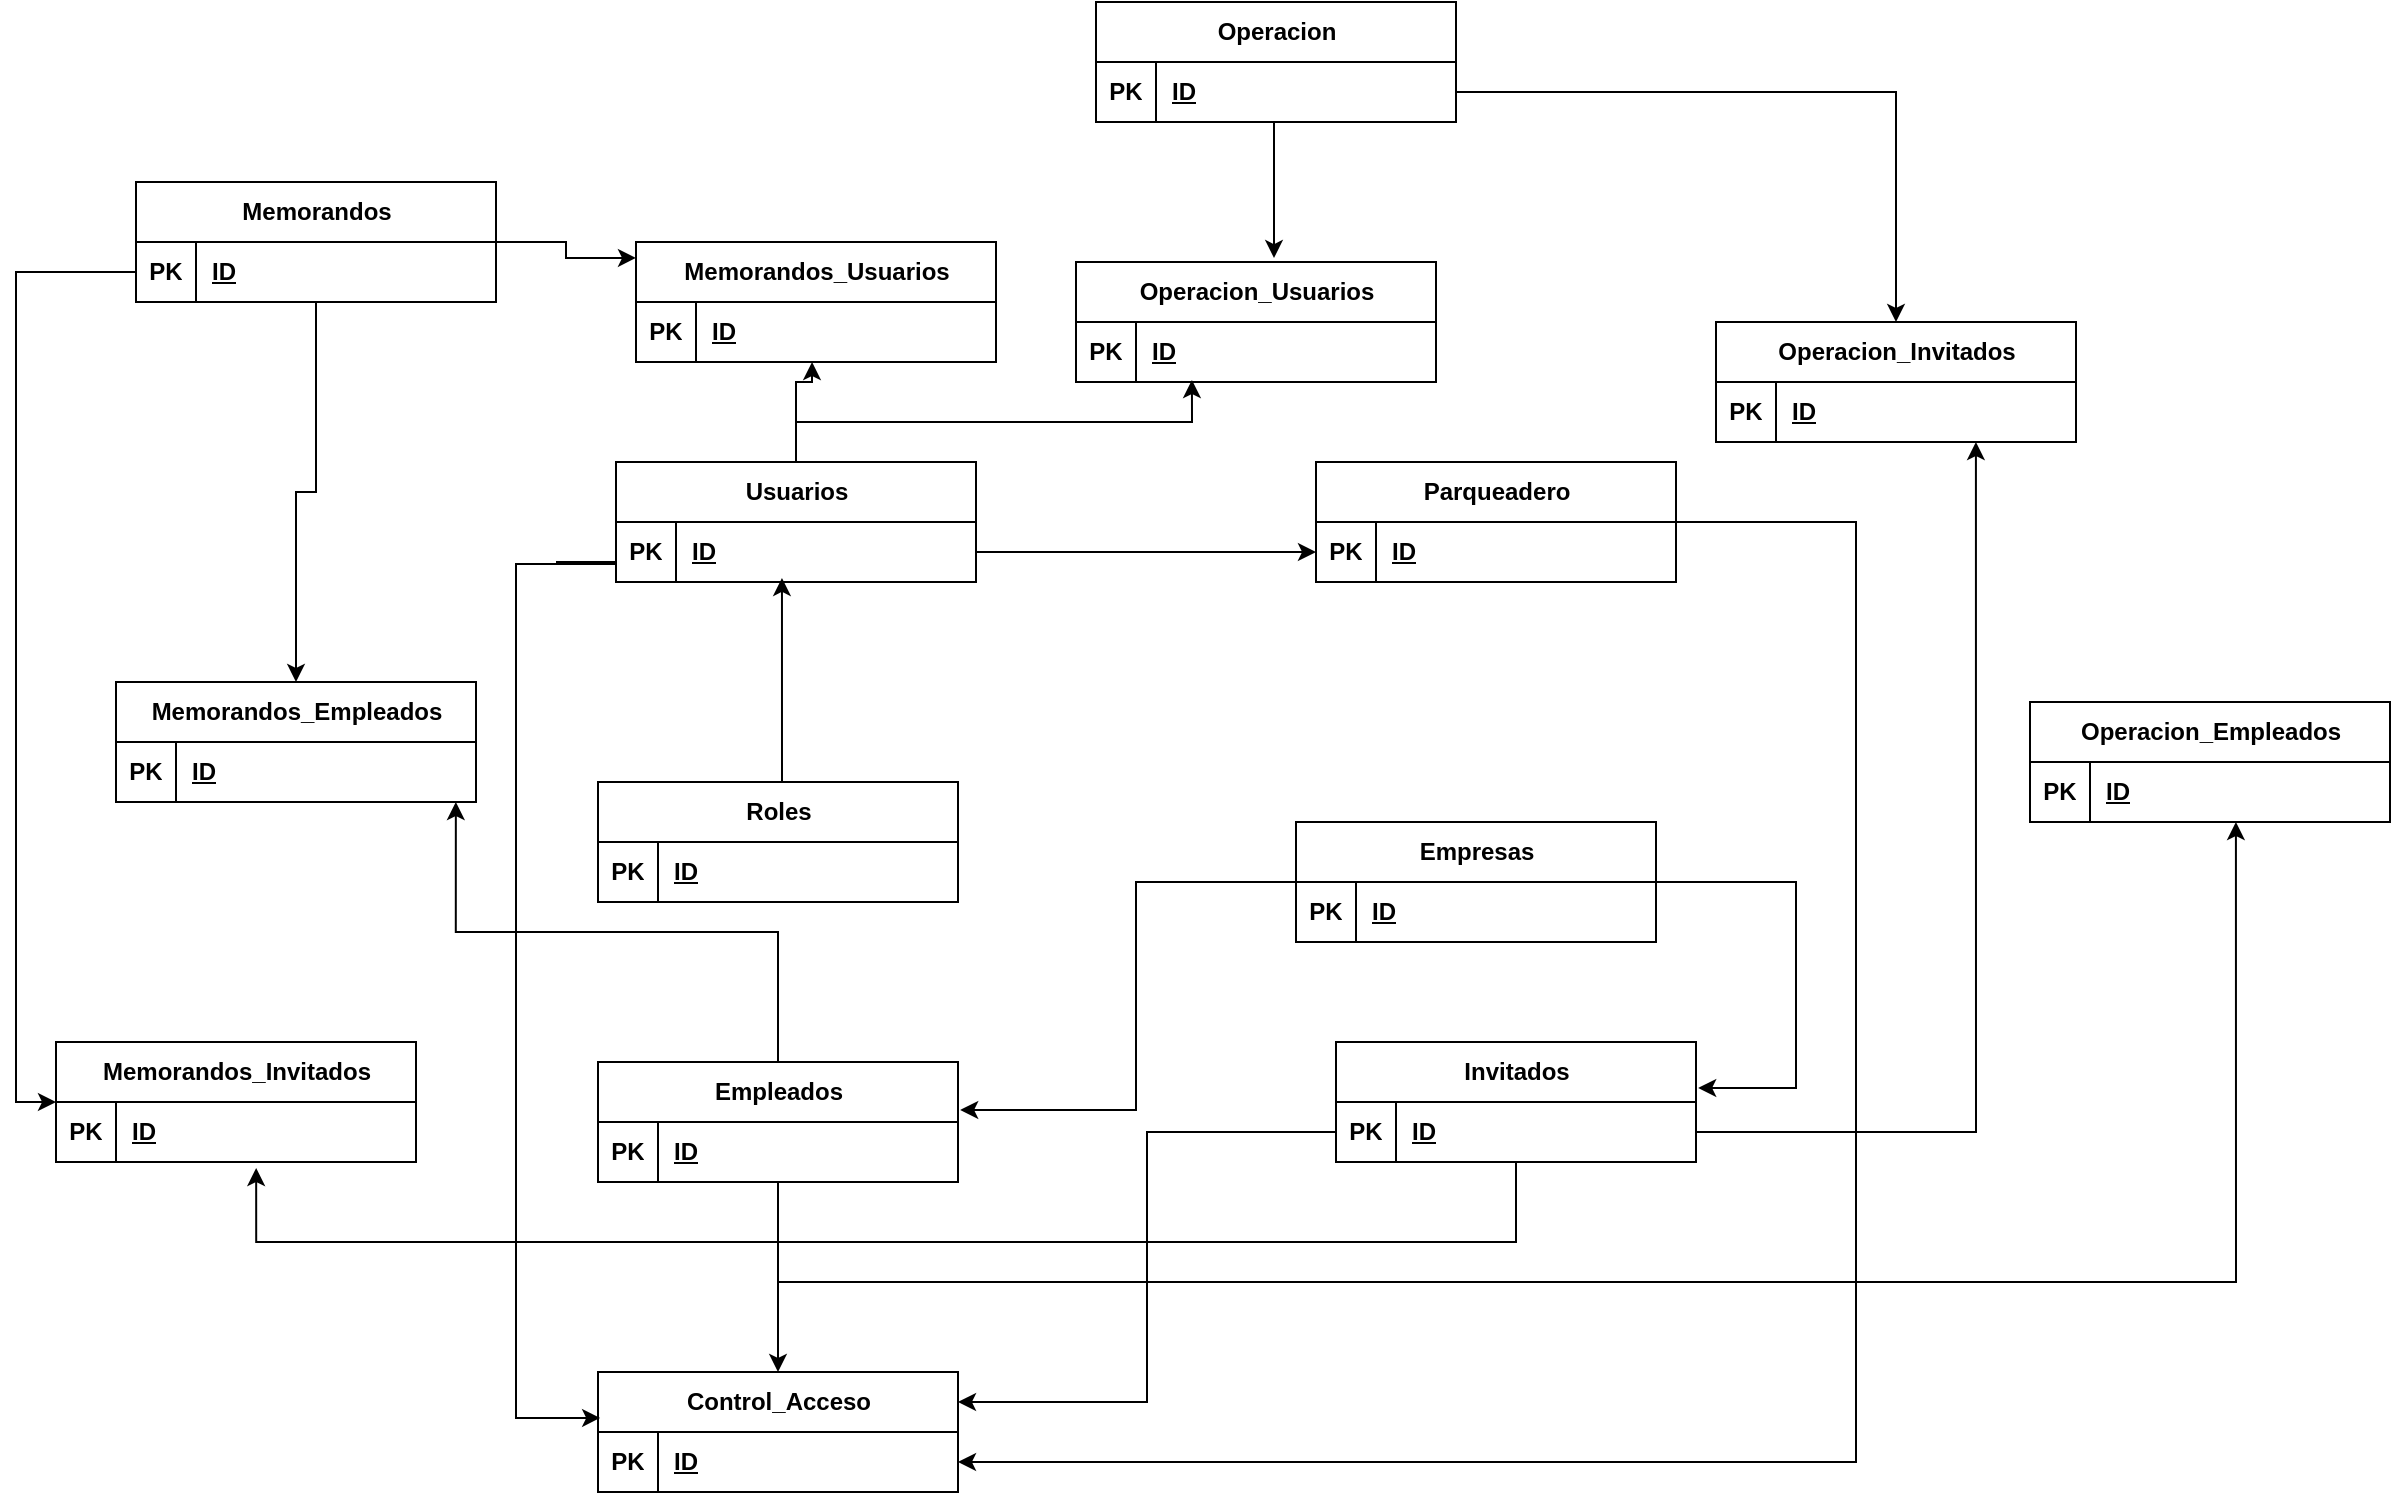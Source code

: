 <mxfile version="25.0.3">
  <diagram id="C5RBs43oDa-KdzZeNtuy" name="Page-1">
    <mxGraphModel dx="2263" dy="2004" grid="1" gridSize="10" guides="1" tooltips="1" connect="1" arrows="1" fold="1" page="1" pageScale="1" pageWidth="827" pageHeight="1169" math="0" shadow="0">
      <root>
        <mxCell id="WIyWlLk6GJQsqaUBKTNV-0" />
        <mxCell id="WIyWlLk6GJQsqaUBKTNV-1" parent="WIyWlLk6GJQsqaUBKTNV-0" />
        <mxCell id="WMuLZBYAfNM65Y4hDu_x-218" style="edgeStyle=orthogonalEdgeStyle;rounded=0;orthogonalLoop=1;jettySize=auto;html=1;entryX=0;entryY=0.5;entryDx=0;entryDy=0;" parent="WIyWlLk6GJQsqaUBKTNV-1" source="WMuLZBYAfNM65Y4hDu_x-0" target="WMuLZBYAfNM65Y4hDu_x-152" edge="1">
          <mxGeometry relative="1" as="geometry">
            <Array as="points">
              <mxPoint x="400" y="145" />
              <mxPoint x="400" y="145" />
            </Array>
          </mxGeometry>
        </mxCell>
        <mxCell id="WMuLZBYAfNM65Y4hDu_x-0" value="Usuarios" style="shape=table;startSize=30;container=1;collapsible=1;childLayout=tableLayout;fixedRows=1;rowLines=0;fontStyle=1;align=center;resizeLast=1;html=1;" parent="WIyWlLk6GJQsqaUBKTNV-1" vertex="1">
          <mxGeometry x="120" y="100" width="180" height="60" as="geometry">
            <mxRectangle x="110" y="100" width="90" height="30" as="alternateBounds" />
          </mxGeometry>
        </mxCell>
        <mxCell id="WMuLZBYAfNM65Y4hDu_x-1" value="" style="shape=tableRow;horizontal=0;startSize=0;swimlaneHead=0;swimlaneBody=0;fillColor=none;collapsible=0;dropTarget=0;points=[[0,0.5],[1,0.5]];portConstraint=eastwest;top=0;left=0;right=0;bottom=1;" parent="WMuLZBYAfNM65Y4hDu_x-0" vertex="1">
          <mxGeometry y="30" width="180" height="30" as="geometry" />
        </mxCell>
        <mxCell id="WMuLZBYAfNM65Y4hDu_x-2" value="PK" style="shape=partialRectangle;connectable=0;fillColor=none;top=0;left=0;bottom=0;right=0;fontStyle=1;overflow=hidden;whiteSpace=wrap;html=1;" parent="WMuLZBYAfNM65Y4hDu_x-1" vertex="1">
          <mxGeometry width="30" height="30" as="geometry">
            <mxRectangle width="30" height="30" as="alternateBounds" />
          </mxGeometry>
        </mxCell>
        <mxCell id="WMuLZBYAfNM65Y4hDu_x-3" value="ID" style="shape=partialRectangle;connectable=0;fillColor=none;top=0;left=0;bottom=0;right=0;align=left;spacingLeft=6;fontStyle=5;overflow=hidden;whiteSpace=wrap;html=1;" parent="WMuLZBYAfNM65Y4hDu_x-1" vertex="1">
          <mxGeometry x="30" width="150" height="30" as="geometry">
            <mxRectangle width="150" height="30" as="alternateBounds" />
          </mxGeometry>
        </mxCell>
        <mxCell id="WMuLZBYAfNM65Y4hDu_x-19" value="Empresas" style="shape=table;startSize=30;container=1;collapsible=1;childLayout=tableLayout;fixedRows=1;rowLines=0;fontStyle=1;align=center;resizeLast=1;html=1;" parent="WIyWlLk6GJQsqaUBKTNV-1" vertex="1">
          <mxGeometry x="460" y="280" width="180" height="60" as="geometry" />
        </mxCell>
        <mxCell id="WMuLZBYAfNM65Y4hDu_x-20" value="" style="shape=tableRow;horizontal=0;startSize=0;swimlaneHead=0;swimlaneBody=0;fillColor=none;collapsible=0;dropTarget=0;points=[[0,0.5],[1,0.5]];portConstraint=eastwest;top=0;left=0;right=0;bottom=1;" parent="WMuLZBYAfNM65Y4hDu_x-19" vertex="1">
          <mxGeometry y="30" width="180" height="30" as="geometry" />
        </mxCell>
        <mxCell id="WMuLZBYAfNM65Y4hDu_x-21" value="PK" style="shape=partialRectangle;connectable=0;fillColor=none;top=0;left=0;bottom=0;right=0;fontStyle=1;overflow=hidden;whiteSpace=wrap;html=1;" parent="WMuLZBYAfNM65Y4hDu_x-20" vertex="1">
          <mxGeometry width="30" height="30" as="geometry">
            <mxRectangle width="30" height="30" as="alternateBounds" />
          </mxGeometry>
        </mxCell>
        <mxCell id="WMuLZBYAfNM65Y4hDu_x-22" value="ID" style="shape=partialRectangle;connectable=0;fillColor=none;top=0;left=0;bottom=0;right=0;align=left;spacingLeft=6;fontStyle=5;overflow=hidden;whiteSpace=wrap;html=1;" parent="WMuLZBYAfNM65Y4hDu_x-20" vertex="1">
          <mxGeometry x="30" width="150" height="30" as="geometry">
            <mxRectangle width="150" height="30" as="alternateBounds" />
          </mxGeometry>
        </mxCell>
        <mxCell id="WMuLZBYAfNM65Y4hDu_x-44" value="Roles" style="shape=table;startSize=30;container=1;collapsible=1;childLayout=tableLayout;fixedRows=1;rowLines=0;fontStyle=1;align=center;resizeLast=1;html=1;" parent="WIyWlLk6GJQsqaUBKTNV-1" vertex="1">
          <mxGeometry x="111" y="260" width="180" height="60" as="geometry">
            <mxRectangle x="110" y="100" width="90" height="30" as="alternateBounds" />
          </mxGeometry>
        </mxCell>
        <mxCell id="WMuLZBYAfNM65Y4hDu_x-45" value="" style="shape=tableRow;horizontal=0;startSize=0;swimlaneHead=0;swimlaneBody=0;fillColor=none;collapsible=0;dropTarget=0;points=[[0,0.5],[1,0.5]];portConstraint=eastwest;top=0;left=0;right=0;bottom=1;" parent="WMuLZBYAfNM65Y4hDu_x-44" vertex="1">
          <mxGeometry y="30" width="180" height="30" as="geometry" />
        </mxCell>
        <mxCell id="WMuLZBYAfNM65Y4hDu_x-46" value="PK" style="shape=partialRectangle;connectable=0;fillColor=none;top=0;left=0;bottom=0;right=0;fontStyle=1;overflow=hidden;whiteSpace=wrap;html=1;" parent="WMuLZBYAfNM65Y4hDu_x-45" vertex="1">
          <mxGeometry width="30" height="30" as="geometry">
            <mxRectangle width="30" height="30" as="alternateBounds" />
          </mxGeometry>
        </mxCell>
        <mxCell id="WMuLZBYAfNM65Y4hDu_x-47" value="ID" style="shape=partialRectangle;connectable=0;fillColor=none;top=0;left=0;bottom=0;right=0;align=left;spacingLeft=6;fontStyle=5;overflow=hidden;whiteSpace=wrap;html=1;" parent="WMuLZBYAfNM65Y4hDu_x-45" vertex="1">
          <mxGeometry x="30" width="150" height="30" as="geometry">
            <mxRectangle width="150" height="30" as="alternateBounds" />
          </mxGeometry>
        </mxCell>
        <mxCell id="WMuLZBYAfNM65Y4hDu_x-216" style="edgeStyle=orthogonalEdgeStyle;rounded=0;orthogonalLoop=1;jettySize=auto;html=1;entryX=0.5;entryY=0;entryDx=0;entryDy=0;" parent="WIyWlLk6GJQsqaUBKTNV-1" source="WMuLZBYAfNM65Y4hDu_x-57" target="WMuLZBYAfNM65Y4hDu_x-76" edge="1">
          <mxGeometry relative="1" as="geometry" />
        </mxCell>
        <mxCell id="WMuLZBYAfNM65Y4hDu_x-57" value="Empleados" style="shape=table;startSize=30;container=1;collapsible=1;childLayout=tableLayout;fixedRows=1;rowLines=0;fontStyle=1;align=center;resizeLast=1;html=1;" parent="WIyWlLk6GJQsqaUBKTNV-1" vertex="1">
          <mxGeometry x="111" y="400" width="180" height="60" as="geometry">
            <mxRectangle x="110" y="100" width="90" height="30" as="alternateBounds" />
          </mxGeometry>
        </mxCell>
        <mxCell id="WMuLZBYAfNM65Y4hDu_x-58" value="" style="shape=tableRow;horizontal=0;startSize=0;swimlaneHead=0;swimlaneBody=0;fillColor=none;collapsible=0;dropTarget=0;points=[[0,0.5],[1,0.5]];portConstraint=eastwest;top=0;left=0;right=0;bottom=1;" parent="WMuLZBYAfNM65Y4hDu_x-57" vertex="1">
          <mxGeometry y="30" width="180" height="30" as="geometry" />
        </mxCell>
        <mxCell id="WMuLZBYAfNM65Y4hDu_x-59" value="PK" style="shape=partialRectangle;connectable=0;fillColor=none;top=0;left=0;bottom=0;right=0;fontStyle=1;overflow=hidden;whiteSpace=wrap;html=1;" parent="WMuLZBYAfNM65Y4hDu_x-58" vertex="1">
          <mxGeometry width="30" height="30" as="geometry">
            <mxRectangle width="30" height="30" as="alternateBounds" />
          </mxGeometry>
        </mxCell>
        <mxCell id="WMuLZBYAfNM65Y4hDu_x-60" value="ID" style="shape=partialRectangle;connectable=0;fillColor=none;top=0;left=0;bottom=0;right=0;align=left;spacingLeft=6;fontStyle=5;overflow=hidden;whiteSpace=wrap;html=1;" parent="WMuLZBYAfNM65Y4hDu_x-58" vertex="1">
          <mxGeometry x="30" width="150" height="30" as="geometry">
            <mxRectangle width="150" height="30" as="alternateBounds" />
          </mxGeometry>
        </mxCell>
        <mxCell id="WMuLZBYAfNM65Y4hDu_x-76" value="Control_Acceso" style="shape=table;startSize=30;container=1;collapsible=1;childLayout=tableLayout;fixedRows=1;rowLines=0;fontStyle=1;align=center;resizeLast=1;html=1;" parent="WIyWlLk6GJQsqaUBKTNV-1" vertex="1">
          <mxGeometry x="111" y="555" width="180" height="60" as="geometry">
            <mxRectangle x="110" y="100" width="90" height="30" as="alternateBounds" />
          </mxGeometry>
        </mxCell>
        <mxCell id="WMuLZBYAfNM65Y4hDu_x-77" value="" style="shape=tableRow;horizontal=0;startSize=0;swimlaneHead=0;swimlaneBody=0;fillColor=none;collapsible=0;dropTarget=0;points=[[0,0.5],[1,0.5]];portConstraint=eastwest;top=0;left=0;right=0;bottom=1;" parent="WMuLZBYAfNM65Y4hDu_x-76" vertex="1">
          <mxGeometry y="30" width="180" height="30" as="geometry" />
        </mxCell>
        <mxCell id="WMuLZBYAfNM65Y4hDu_x-78" value="PK" style="shape=partialRectangle;connectable=0;fillColor=none;top=0;left=0;bottom=0;right=0;fontStyle=1;overflow=hidden;whiteSpace=wrap;html=1;" parent="WMuLZBYAfNM65Y4hDu_x-77" vertex="1">
          <mxGeometry width="30" height="30" as="geometry">
            <mxRectangle width="30" height="30" as="alternateBounds" />
          </mxGeometry>
        </mxCell>
        <mxCell id="WMuLZBYAfNM65Y4hDu_x-79" value="ID" style="shape=partialRectangle;connectable=0;fillColor=none;top=0;left=0;bottom=0;right=0;align=left;spacingLeft=6;fontStyle=5;overflow=hidden;whiteSpace=wrap;html=1;" parent="WMuLZBYAfNM65Y4hDu_x-77" vertex="1">
          <mxGeometry x="30" width="150" height="30" as="geometry">
            <mxRectangle width="150" height="30" as="alternateBounds" />
          </mxGeometry>
        </mxCell>
        <mxCell id="WMuLZBYAfNM65Y4hDu_x-243" style="edgeStyle=orthogonalEdgeStyle;rounded=0;orthogonalLoop=1;jettySize=auto;html=1;" parent="WIyWlLk6GJQsqaUBKTNV-1" source="WMuLZBYAfNM65Y4hDu_x-107" target="WMuLZBYAfNM65Y4hDu_x-233" edge="1">
          <mxGeometry relative="1" as="geometry" />
        </mxCell>
        <mxCell id="WMuLZBYAfNM65Y4hDu_x-107" value="Memorandos" style="shape=table;startSize=30;container=1;collapsible=1;childLayout=tableLayout;fixedRows=1;rowLines=0;fontStyle=1;align=center;resizeLast=1;html=1;" parent="WIyWlLk6GJQsqaUBKTNV-1" vertex="1">
          <mxGeometry x="-120" y="-40" width="180" height="60" as="geometry">
            <mxRectangle x="110" y="100" width="90" height="30" as="alternateBounds" />
          </mxGeometry>
        </mxCell>
        <mxCell id="WMuLZBYAfNM65Y4hDu_x-108" value="" style="shape=tableRow;horizontal=0;startSize=0;swimlaneHead=0;swimlaneBody=0;fillColor=none;collapsible=0;dropTarget=0;points=[[0,0.5],[1,0.5]];portConstraint=eastwest;top=0;left=0;right=0;bottom=1;" parent="WMuLZBYAfNM65Y4hDu_x-107" vertex="1">
          <mxGeometry y="30" width="180" height="30" as="geometry" />
        </mxCell>
        <mxCell id="WMuLZBYAfNM65Y4hDu_x-109" value="PK" style="shape=partialRectangle;connectable=0;fillColor=none;top=0;left=0;bottom=0;right=0;fontStyle=1;overflow=hidden;whiteSpace=wrap;html=1;" parent="WMuLZBYAfNM65Y4hDu_x-108" vertex="1">
          <mxGeometry width="30" height="30" as="geometry">
            <mxRectangle width="30" height="30" as="alternateBounds" />
          </mxGeometry>
        </mxCell>
        <mxCell id="WMuLZBYAfNM65Y4hDu_x-110" value="ID" style="shape=partialRectangle;connectable=0;fillColor=none;top=0;left=0;bottom=0;right=0;align=left;spacingLeft=6;fontStyle=5;overflow=hidden;whiteSpace=wrap;html=1;" parent="WMuLZBYAfNM65Y4hDu_x-108" vertex="1">
          <mxGeometry x="30" width="150" height="30" as="geometry">
            <mxRectangle width="150" height="30" as="alternateBounds" />
          </mxGeometry>
        </mxCell>
        <mxCell id="WMuLZBYAfNM65Y4hDu_x-219" style="edgeStyle=orthogonalEdgeStyle;rounded=0;orthogonalLoop=1;jettySize=auto;html=1;entryX=1;entryY=0.5;entryDx=0;entryDy=0;" parent="WIyWlLk6GJQsqaUBKTNV-1" source="WMuLZBYAfNM65Y4hDu_x-151" target="WMuLZBYAfNM65Y4hDu_x-77" edge="1">
          <mxGeometry relative="1" as="geometry">
            <Array as="points">
              <mxPoint x="740" y="130" />
              <mxPoint x="740" y="600" />
            </Array>
          </mxGeometry>
        </mxCell>
        <mxCell id="WMuLZBYAfNM65Y4hDu_x-151" value="Parqueadero" style="shape=table;startSize=30;container=1;collapsible=1;childLayout=tableLayout;fixedRows=1;rowLines=0;fontStyle=1;align=center;resizeLast=1;html=1;" parent="WIyWlLk6GJQsqaUBKTNV-1" vertex="1">
          <mxGeometry x="470" y="100" width="180" height="60" as="geometry" />
        </mxCell>
        <mxCell id="WMuLZBYAfNM65Y4hDu_x-152" value="" style="shape=tableRow;horizontal=0;startSize=0;swimlaneHead=0;swimlaneBody=0;fillColor=none;collapsible=0;dropTarget=0;points=[[0,0.5],[1,0.5]];portConstraint=eastwest;top=0;left=0;right=0;bottom=1;" parent="WMuLZBYAfNM65Y4hDu_x-151" vertex="1">
          <mxGeometry y="30" width="180" height="30" as="geometry" />
        </mxCell>
        <mxCell id="WMuLZBYAfNM65Y4hDu_x-153" value="PK" style="shape=partialRectangle;connectable=0;fillColor=none;top=0;left=0;bottom=0;right=0;fontStyle=1;overflow=hidden;whiteSpace=wrap;html=1;" parent="WMuLZBYAfNM65Y4hDu_x-152" vertex="1">
          <mxGeometry width="30" height="30" as="geometry">
            <mxRectangle width="30" height="30" as="alternateBounds" />
          </mxGeometry>
        </mxCell>
        <mxCell id="WMuLZBYAfNM65Y4hDu_x-154" value="ID" style="shape=partialRectangle;connectable=0;fillColor=none;top=0;left=0;bottom=0;right=0;align=left;spacingLeft=6;fontStyle=5;overflow=hidden;whiteSpace=wrap;html=1;" parent="WMuLZBYAfNM65Y4hDu_x-152" vertex="1">
          <mxGeometry x="30" width="150" height="30" as="geometry">
            <mxRectangle width="150" height="30" as="alternateBounds" />
          </mxGeometry>
        </mxCell>
        <mxCell id="WMuLZBYAfNM65Y4hDu_x-173" value="Operacion" style="shape=table;startSize=30;container=1;collapsible=1;childLayout=tableLayout;fixedRows=1;rowLines=0;fontStyle=1;align=center;resizeLast=1;html=1;" parent="WIyWlLk6GJQsqaUBKTNV-1" vertex="1">
          <mxGeometry x="360" y="-130" width="180" height="60" as="geometry" />
        </mxCell>
        <mxCell id="WMuLZBYAfNM65Y4hDu_x-174" value="" style="shape=tableRow;horizontal=0;startSize=0;swimlaneHead=0;swimlaneBody=0;fillColor=none;collapsible=0;dropTarget=0;points=[[0,0.5],[1,0.5]];portConstraint=eastwest;top=0;left=0;right=0;bottom=1;" parent="WMuLZBYAfNM65Y4hDu_x-173" vertex="1">
          <mxGeometry y="30" width="180" height="30" as="geometry" />
        </mxCell>
        <mxCell id="WMuLZBYAfNM65Y4hDu_x-175" value="PK" style="shape=partialRectangle;connectable=0;fillColor=none;top=0;left=0;bottom=0;right=0;fontStyle=1;overflow=hidden;whiteSpace=wrap;html=1;" parent="WMuLZBYAfNM65Y4hDu_x-174" vertex="1">
          <mxGeometry width="30" height="30" as="geometry">
            <mxRectangle width="30" height="30" as="alternateBounds" />
          </mxGeometry>
        </mxCell>
        <mxCell id="WMuLZBYAfNM65Y4hDu_x-176" value="ID" style="shape=partialRectangle;connectable=0;fillColor=none;top=0;left=0;bottom=0;right=0;align=left;spacingLeft=6;fontStyle=5;overflow=hidden;whiteSpace=wrap;html=1;" parent="WMuLZBYAfNM65Y4hDu_x-174" vertex="1">
          <mxGeometry x="30" width="150" height="30" as="geometry">
            <mxRectangle width="150" height="30" as="alternateBounds" />
          </mxGeometry>
        </mxCell>
        <mxCell id="WMuLZBYAfNM65Y4hDu_x-192" value="Invitados" style="shape=table;startSize=30;container=1;collapsible=1;childLayout=tableLayout;fixedRows=1;rowLines=0;fontStyle=1;align=center;resizeLast=1;html=1;" parent="WIyWlLk6GJQsqaUBKTNV-1" vertex="1">
          <mxGeometry x="480" y="390" width="180" height="60" as="geometry" />
        </mxCell>
        <mxCell id="WMuLZBYAfNM65Y4hDu_x-193" value="" style="shape=tableRow;horizontal=0;startSize=0;swimlaneHead=0;swimlaneBody=0;fillColor=none;collapsible=0;dropTarget=0;points=[[0,0.5],[1,0.5]];portConstraint=eastwest;top=0;left=0;right=0;bottom=1;" parent="WMuLZBYAfNM65Y4hDu_x-192" vertex="1">
          <mxGeometry y="30" width="180" height="30" as="geometry" />
        </mxCell>
        <mxCell id="WMuLZBYAfNM65Y4hDu_x-194" value="PK" style="shape=partialRectangle;connectable=0;fillColor=none;top=0;left=0;bottom=0;right=0;fontStyle=1;overflow=hidden;whiteSpace=wrap;html=1;" parent="WMuLZBYAfNM65Y4hDu_x-193" vertex="1">
          <mxGeometry width="30" height="30" as="geometry">
            <mxRectangle width="30" height="30" as="alternateBounds" />
          </mxGeometry>
        </mxCell>
        <mxCell id="WMuLZBYAfNM65Y4hDu_x-195" value="ID" style="shape=partialRectangle;connectable=0;fillColor=none;top=0;left=0;bottom=0;right=0;align=left;spacingLeft=6;fontStyle=5;overflow=hidden;whiteSpace=wrap;html=1;" parent="WMuLZBYAfNM65Y4hDu_x-193" vertex="1">
          <mxGeometry x="30" width="150" height="30" as="geometry">
            <mxRectangle width="150" height="30" as="alternateBounds" />
          </mxGeometry>
        </mxCell>
        <mxCell id="WMuLZBYAfNM65Y4hDu_x-211" style="edgeStyle=orthogonalEdgeStyle;rounded=0;orthogonalLoop=1;jettySize=auto;html=1;exitX=0.5;exitY=0;exitDx=0;exitDy=0;entryX=0.461;entryY=0.933;entryDx=0;entryDy=0;entryPerimeter=0;" parent="WIyWlLk6GJQsqaUBKTNV-1" source="WMuLZBYAfNM65Y4hDu_x-44" target="WMuLZBYAfNM65Y4hDu_x-1" edge="1">
          <mxGeometry relative="1" as="geometry">
            <Array as="points">
              <mxPoint x="203" y="260" />
            </Array>
          </mxGeometry>
        </mxCell>
        <mxCell id="WMuLZBYAfNM65Y4hDu_x-212" style="edgeStyle=orthogonalEdgeStyle;rounded=0;orthogonalLoop=1;jettySize=auto;html=1;entryX=1.006;entryY=0.4;entryDx=0;entryDy=0;entryPerimeter=0;" parent="WIyWlLk6GJQsqaUBKTNV-1" source="WMuLZBYAfNM65Y4hDu_x-19" target="WMuLZBYAfNM65Y4hDu_x-57" edge="1">
          <mxGeometry relative="1" as="geometry">
            <Array as="points">
              <mxPoint x="380" y="310" />
              <mxPoint x="380" y="424" />
            </Array>
          </mxGeometry>
        </mxCell>
        <mxCell id="WMuLZBYAfNM65Y4hDu_x-213" style="edgeStyle=orthogonalEdgeStyle;rounded=0;orthogonalLoop=1;jettySize=auto;html=1;entryX=1.006;entryY=0.383;entryDx=0;entryDy=0;entryPerimeter=0;" parent="WIyWlLk6GJQsqaUBKTNV-1" source="WMuLZBYAfNM65Y4hDu_x-20" target="WMuLZBYAfNM65Y4hDu_x-192" edge="1">
          <mxGeometry relative="1" as="geometry">
            <Array as="points">
              <mxPoint x="710" y="310" />
              <mxPoint x="710" y="413" />
            </Array>
          </mxGeometry>
        </mxCell>
        <mxCell id="WMuLZBYAfNM65Y4hDu_x-215" style="edgeStyle=orthogonalEdgeStyle;rounded=0;orthogonalLoop=1;jettySize=auto;html=1;entryX=0.006;entryY=0.383;entryDx=0;entryDy=0;entryPerimeter=0;" parent="WIyWlLk6GJQsqaUBKTNV-1" target="WMuLZBYAfNM65Y4hDu_x-76" edge="1">
          <mxGeometry relative="1" as="geometry">
            <mxPoint x="90" y="150" as="sourcePoint" />
            <mxPoint x="79.92" y="582.02" as="targetPoint" />
            <Array as="points">
              <mxPoint x="120" y="150" />
              <mxPoint x="120" y="151" />
              <mxPoint x="70" y="151" />
              <mxPoint x="70" y="578" />
            </Array>
          </mxGeometry>
        </mxCell>
        <mxCell id="WMuLZBYAfNM65Y4hDu_x-217" style="edgeStyle=orthogonalEdgeStyle;rounded=0;orthogonalLoop=1;jettySize=auto;html=1;entryX=1;entryY=0.25;entryDx=0;entryDy=0;" parent="WIyWlLk6GJQsqaUBKTNV-1" source="WMuLZBYAfNM65Y4hDu_x-193" target="WMuLZBYAfNM65Y4hDu_x-76" edge="1">
          <mxGeometry relative="1" as="geometry" />
        </mxCell>
        <mxCell id="WMuLZBYAfNM65Y4hDu_x-220" value="Memorandos_Usuarios" style="shape=table;startSize=30;container=1;collapsible=1;childLayout=tableLayout;fixedRows=1;rowLines=0;fontStyle=1;align=center;resizeLast=1;html=1;" parent="WIyWlLk6GJQsqaUBKTNV-1" vertex="1">
          <mxGeometry x="130" y="-10" width="180" height="60" as="geometry">
            <mxRectangle x="110" y="100" width="90" height="30" as="alternateBounds" />
          </mxGeometry>
        </mxCell>
        <mxCell id="WMuLZBYAfNM65Y4hDu_x-221" value="" style="shape=tableRow;horizontal=0;startSize=0;swimlaneHead=0;swimlaneBody=0;fillColor=none;collapsible=0;dropTarget=0;points=[[0,0.5],[1,0.5]];portConstraint=eastwest;top=0;left=0;right=0;bottom=1;" parent="WMuLZBYAfNM65Y4hDu_x-220" vertex="1">
          <mxGeometry y="30" width="180" height="30" as="geometry" />
        </mxCell>
        <mxCell id="WMuLZBYAfNM65Y4hDu_x-222" value="PK" style="shape=partialRectangle;connectable=0;fillColor=none;top=0;left=0;bottom=0;right=0;fontStyle=1;overflow=hidden;whiteSpace=wrap;html=1;" parent="WMuLZBYAfNM65Y4hDu_x-221" vertex="1">
          <mxGeometry width="30" height="30" as="geometry">
            <mxRectangle width="30" height="30" as="alternateBounds" />
          </mxGeometry>
        </mxCell>
        <mxCell id="WMuLZBYAfNM65Y4hDu_x-223" value="ID" style="shape=partialRectangle;connectable=0;fillColor=none;top=0;left=0;bottom=0;right=0;align=left;spacingLeft=6;fontStyle=5;overflow=hidden;whiteSpace=wrap;html=1;" parent="WMuLZBYAfNM65Y4hDu_x-221" vertex="1">
          <mxGeometry x="30" width="150" height="30" as="geometry">
            <mxRectangle width="150" height="30" as="alternateBounds" />
          </mxGeometry>
        </mxCell>
        <mxCell id="WMuLZBYAfNM65Y4hDu_x-224" value="Operacion_Usuarios" style="shape=table;startSize=30;container=1;collapsible=1;childLayout=tableLayout;fixedRows=1;rowLines=0;fontStyle=1;align=center;resizeLast=1;html=1;" parent="WIyWlLk6GJQsqaUBKTNV-1" vertex="1">
          <mxGeometry x="350" width="180" height="60" as="geometry">
            <mxRectangle x="110" y="100" width="90" height="30" as="alternateBounds" />
          </mxGeometry>
        </mxCell>
        <mxCell id="WMuLZBYAfNM65Y4hDu_x-225" value="" style="shape=tableRow;horizontal=0;startSize=0;swimlaneHead=0;swimlaneBody=0;fillColor=none;collapsible=0;dropTarget=0;points=[[0,0.5],[1,0.5]];portConstraint=eastwest;top=0;left=0;right=0;bottom=1;" parent="WMuLZBYAfNM65Y4hDu_x-224" vertex="1">
          <mxGeometry y="30" width="180" height="30" as="geometry" />
        </mxCell>
        <mxCell id="WMuLZBYAfNM65Y4hDu_x-226" value="PK" style="shape=partialRectangle;connectable=0;fillColor=none;top=0;left=0;bottom=0;right=0;fontStyle=1;overflow=hidden;whiteSpace=wrap;html=1;" parent="WMuLZBYAfNM65Y4hDu_x-225" vertex="1">
          <mxGeometry width="30" height="30" as="geometry">
            <mxRectangle width="30" height="30" as="alternateBounds" />
          </mxGeometry>
        </mxCell>
        <mxCell id="WMuLZBYAfNM65Y4hDu_x-227" value="ID" style="shape=partialRectangle;connectable=0;fillColor=none;top=0;left=0;bottom=0;right=0;align=left;spacingLeft=6;fontStyle=5;overflow=hidden;whiteSpace=wrap;html=1;" parent="WMuLZBYAfNM65Y4hDu_x-225" vertex="1">
          <mxGeometry x="30" width="150" height="30" as="geometry">
            <mxRectangle width="150" height="30" as="alternateBounds" />
          </mxGeometry>
        </mxCell>
        <mxCell id="WMuLZBYAfNM65Y4hDu_x-228" style="edgeStyle=orthogonalEdgeStyle;rounded=0;orthogonalLoop=1;jettySize=auto;html=1;entryX=0.322;entryY=0.967;entryDx=0;entryDy=0;entryPerimeter=0;" parent="WIyWlLk6GJQsqaUBKTNV-1" source="WMuLZBYAfNM65Y4hDu_x-0" target="WMuLZBYAfNM65Y4hDu_x-225" edge="1">
          <mxGeometry relative="1" as="geometry" />
        </mxCell>
        <mxCell id="WMuLZBYAfNM65Y4hDu_x-230" style="edgeStyle=orthogonalEdgeStyle;rounded=0;orthogonalLoop=1;jettySize=auto;html=1;entryX=0.55;entryY=-0.033;entryDx=0;entryDy=0;entryPerimeter=0;" parent="WIyWlLk6GJQsqaUBKTNV-1" source="WMuLZBYAfNM65Y4hDu_x-173" target="WMuLZBYAfNM65Y4hDu_x-224" edge="1">
          <mxGeometry relative="1" as="geometry">
            <Array as="points">
              <mxPoint x="449" y="-50" />
              <mxPoint x="449" y="-50" />
            </Array>
          </mxGeometry>
        </mxCell>
        <mxCell id="WMuLZBYAfNM65Y4hDu_x-231" style="edgeStyle=orthogonalEdgeStyle;rounded=0;orthogonalLoop=1;jettySize=auto;html=1;entryX=0.489;entryY=1;entryDx=0;entryDy=0;entryPerimeter=0;" parent="WIyWlLk6GJQsqaUBKTNV-1" source="WMuLZBYAfNM65Y4hDu_x-0" target="WMuLZBYAfNM65Y4hDu_x-221" edge="1">
          <mxGeometry relative="1" as="geometry">
            <Array as="points">
              <mxPoint x="210" y="60" />
            </Array>
          </mxGeometry>
        </mxCell>
        <mxCell id="WMuLZBYAfNM65Y4hDu_x-232" style="edgeStyle=orthogonalEdgeStyle;rounded=0;orthogonalLoop=1;jettySize=auto;html=1;entryX=0;entryY=0.133;entryDx=0;entryDy=0;entryPerimeter=0;" parent="WIyWlLk6GJQsqaUBKTNV-1" source="WMuLZBYAfNM65Y4hDu_x-107" target="WMuLZBYAfNM65Y4hDu_x-220" edge="1">
          <mxGeometry relative="1" as="geometry" />
        </mxCell>
        <mxCell id="WMuLZBYAfNM65Y4hDu_x-233" value="Memorandos_Empleados" style="shape=table;startSize=30;container=1;collapsible=1;childLayout=tableLayout;fixedRows=1;rowLines=0;fontStyle=1;align=center;resizeLast=1;html=1;" parent="WIyWlLk6GJQsqaUBKTNV-1" vertex="1">
          <mxGeometry x="-130" y="210" width="180" height="60" as="geometry">
            <mxRectangle x="110" y="100" width="90" height="30" as="alternateBounds" />
          </mxGeometry>
        </mxCell>
        <mxCell id="WMuLZBYAfNM65Y4hDu_x-234" value="" style="shape=tableRow;horizontal=0;startSize=0;swimlaneHead=0;swimlaneBody=0;fillColor=none;collapsible=0;dropTarget=0;points=[[0,0.5],[1,0.5]];portConstraint=eastwest;top=0;left=0;right=0;bottom=1;" parent="WMuLZBYAfNM65Y4hDu_x-233" vertex="1">
          <mxGeometry y="30" width="180" height="30" as="geometry" />
        </mxCell>
        <mxCell id="WMuLZBYAfNM65Y4hDu_x-235" value="PK" style="shape=partialRectangle;connectable=0;fillColor=none;top=0;left=0;bottom=0;right=0;fontStyle=1;overflow=hidden;whiteSpace=wrap;html=1;" parent="WMuLZBYAfNM65Y4hDu_x-234" vertex="1">
          <mxGeometry width="30" height="30" as="geometry">
            <mxRectangle width="30" height="30" as="alternateBounds" />
          </mxGeometry>
        </mxCell>
        <mxCell id="WMuLZBYAfNM65Y4hDu_x-236" value="ID" style="shape=partialRectangle;connectable=0;fillColor=none;top=0;left=0;bottom=0;right=0;align=left;spacingLeft=6;fontStyle=5;overflow=hidden;whiteSpace=wrap;html=1;" parent="WMuLZBYAfNM65Y4hDu_x-234" vertex="1">
          <mxGeometry x="30" width="150" height="30" as="geometry">
            <mxRectangle width="150" height="30" as="alternateBounds" />
          </mxGeometry>
        </mxCell>
        <mxCell id="WMuLZBYAfNM65Y4hDu_x-237" value="Memorandos_Invitados" style="shape=table;startSize=30;container=1;collapsible=1;childLayout=tableLayout;fixedRows=1;rowLines=0;fontStyle=1;align=center;resizeLast=1;html=1;" parent="WIyWlLk6GJQsqaUBKTNV-1" vertex="1">
          <mxGeometry x="-160" y="390" width="180" height="60" as="geometry">
            <mxRectangle x="110" y="100" width="90" height="30" as="alternateBounds" />
          </mxGeometry>
        </mxCell>
        <mxCell id="WMuLZBYAfNM65Y4hDu_x-238" value="" style="shape=tableRow;horizontal=0;startSize=0;swimlaneHead=0;swimlaneBody=0;fillColor=none;collapsible=0;dropTarget=0;points=[[0,0.5],[1,0.5]];portConstraint=eastwest;top=0;left=0;right=0;bottom=1;" parent="WMuLZBYAfNM65Y4hDu_x-237" vertex="1">
          <mxGeometry y="30" width="180" height="30" as="geometry" />
        </mxCell>
        <mxCell id="WMuLZBYAfNM65Y4hDu_x-239" value="PK" style="shape=partialRectangle;connectable=0;fillColor=none;top=0;left=0;bottom=0;right=0;fontStyle=1;overflow=hidden;whiteSpace=wrap;html=1;" parent="WMuLZBYAfNM65Y4hDu_x-238" vertex="1">
          <mxGeometry width="30" height="30" as="geometry">
            <mxRectangle width="30" height="30" as="alternateBounds" />
          </mxGeometry>
        </mxCell>
        <mxCell id="WMuLZBYAfNM65Y4hDu_x-240" value="ID" style="shape=partialRectangle;connectable=0;fillColor=none;top=0;left=0;bottom=0;right=0;align=left;spacingLeft=6;fontStyle=5;overflow=hidden;whiteSpace=wrap;html=1;" parent="WMuLZBYAfNM65Y4hDu_x-238" vertex="1">
          <mxGeometry x="30" width="150" height="30" as="geometry">
            <mxRectangle width="150" height="30" as="alternateBounds" />
          </mxGeometry>
        </mxCell>
        <mxCell id="WMuLZBYAfNM65Y4hDu_x-242" style="edgeStyle=orthogonalEdgeStyle;rounded=0;orthogonalLoop=1;jettySize=auto;html=1;entryX=0.944;entryY=1;entryDx=0;entryDy=0;entryPerimeter=0;" parent="WIyWlLk6GJQsqaUBKTNV-1" source="WMuLZBYAfNM65Y4hDu_x-57" target="WMuLZBYAfNM65Y4hDu_x-234" edge="1">
          <mxGeometry relative="1" as="geometry" />
        </mxCell>
        <mxCell id="WMuLZBYAfNM65Y4hDu_x-244" style="edgeStyle=orthogonalEdgeStyle;rounded=0;orthogonalLoop=1;jettySize=auto;html=1;entryX=0;entryY=0;entryDx=0;entryDy=0;entryPerimeter=0;" parent="WIyWlLk6GJQsqaUBKTNV-1" source="WMuLZBYAfNM65Y4hDu_x-108" target="WMuLZBYAfNM65Y4hDu_x-238" edge="1">
          <mxGeometry relative="1" as="geometry">
            <Array as="points">
              <mxPoint x="-180" y="5" />
              <mxPoint x="-180" y="420" />
            </Array>
          </mxGeometry>
        </mxCell>
        <mxCell id="WMuLZBYAfNM65Y4hDu_x-245" style="edgeStyle=orthogonalEdgeStyle;rounded=0;orthogonalLoop=1;jettySize=auto;html=1;entryX=0.556;entryY=1.1;entryDx=0;entryDy=0;entryPerimeter=0;" parent="WIyWlLk6GJQsqaUBKTNV-1" source="WMuLZBYAfNM65Y4hDu_x-192" target="WMuLZBYAfNM65Y4hDu_x-238" edge="1">
          <mxGeometry relative="1" as="geometry">
            <Array as="points">
              <mxPoint x="570" y="490" />
              <mxPoint x="-60" y="490" />
            </Array>
          </mxGeometry>
        </mxCell>
        <mxCell id="WMuLZBYAfNM65Y4hDu_x-246" value="Operacion_Invitados" style="shape=table;startSize=30;container=1;collapsible=1;childLayout=tableLayout;fixedRows=1;rowLines=0;fontStyle=1;align=center;resizeLast=1;html=1;" parent="WIyWlLk6GJQsqaUBKTNV-1" vertex="1">
          <mxGeometry x="670" y="30" width="180" height="60" as="geometry">
            <mxRectangle x="110" y="100" width="90" height="30" as="alternateBounds" />
          </mxGeometry>
        </mxCell>
        <mxCell id="WMuLZBYAfNM65Y4hDu_x-247" value="" style="shape=tableRow;horizontal=0;startSize=0;swimlaneHead=0;swimlaneBody=0;fillColor=none;collapsible=0;dropTarget=0;points=[[0,0.5],[1,0.5]];portConstraint=eastwest;top=0;left=0;right=0;bottom=1;" parent="WMuLZBYAfNM65Y4hDu_x-246" vertex="1">
          <mxGeometry y="30" width="180" height="30" as="geometry" />
        </mxCell>
        <mxCell id="WMuLZBYAfNM65Y4hDu_x-248" value="PK" style="shape=partialRectangle;connectable=0;fillColor=none;top=0;left=0;bottom=0;right=0;fontStyle=1;overflow=hidden;whiteSpace=wrap;html=1;" parent="WMuLZBYAfNM65Y4hDu_x-247" vertex="1">
          <mxGeometry width="30" height="30" as="geometry">
            <mxRectangle width="30" height="30" as="alternateBounds" />
          </mxGeometry>
        </mxCell>
        <mxCell id="WMuLZBYAfNM65Y4hDu_x-249" value="ID" style="shape=partialRectangle;connectable=0;fillColor=none;top=0;left=0;bottom=0;right=0;align=left;spacingLeft=6;fontStyle=5;overflow=hidden;whiteSpace=wrap;html=1;" parent="WMuLZBYAfNM65Y4hDu_x-247" vertex="1">
          <mxGeometry x="30" width="150" height="30" as="geometry">
            <mxRectangle width="150" height="30" as="alternateBounds" />
          </mxGeometry>
        </mxCell>
        <mxCell id="WMuLZBYAfNM65Y4hDu_x-250" value="Operacion_Empleados" style="shape=table;startSize=30;container=1;collapsible=1;childLayout=tableLayout;fixedRows=1;rowLines=0;fontStyle=1;align=center;resizeLast=1;html=1;" parent="WIyWlLk6GJQsqaUBKTNV-1" vertex="1">
          <mxGeometry x="827" y="220" width="180" height="60" as="geometry">
            <mxRectangle x="110" y="100" width="90" height="30" as="alternateBounds" />
          </mxGeometry>
        </mxCell>
        <mxCell id="WMuLZBYAfNM65Y4hDu_x-251" value="" style="shape=tableRow;horizontal=0;startSize=0;swimlaneHead=0;swimlaneBody=0;fillColor=none;collapsible=0;dropTarget=0;points=[[0,0.5],[1,0.5]];portConstraint=eastwest;top=0;left=0;right=0;bottom=1;" parent="WMuLZBYAfNM65Y4hDu_x-250" vertex="1">
          <mxGeometry y="30" width="180" height="30" as="geometry" />
        </mxCell>
        <mxCell id="WMuLZBYAfNM65Y4hDu_x-252" value="PK" style="shape=partialRectangle;connectable=0;fillColor=none;top=0;left=0;bottom=0;right=0;fontStyle=1;overflow=hidden;whiteSpace=wrap;html=1;" parent="WMuLZBYAfNM65Y4hDu_x-251" vertex="1">
          <mxGeometry width="30" height="30" as="geometry">
            <mxRectangle width="30" height="30" as="alternateBounds" />
          </mxGeometry>
        </mxCell>
        <mxCell id="WMuLZBYAfNM65Y4hDu_x-253" value="ID" style="shape=partialRectangle;connectable=0;fillColor=none;top=0;left=0;bottom=0;right=0;align=left;spacingLeft=6;fontStyle=5;overflow=hidden;whiteSpace=wrap;html=1;" parent="WMuLZBYAfNM65Y4hDu_x-251" vertex="1">
          <mxGeometry x="30" width="150" height="30" as="geometry">
            <mxRectangle width="150" height="30" as="alternateBounds" />
          </mxGeometry>
        </mxCell>
        <mxCell id="WMuLZBYAfNM65Y4hDu_x-254" style="edgeStyle=orthogonalEdgeStyle;rounded=0;orthogonalLoop=1;jettySize=auto;html=1;entryX=0.572;entryY=1;entryDx=0;entryDy=0;entryPerimeter=0;" parent="WIyWlLk6GJQsqaUBKTNV-1" source="WMuLZBYAfNM65Y4hDu_x-58" target="WMuLZBYAfNM65Y4hDu_x-251" edge="1">
          <mxGeometry relative="1" as="geometry">
            <Array as="points">
              <mxPoint x="201" y="510" />
              <mxPoint x="930" y="510" />
            </Array>
          </mxGeometry>
        </mxCell>
        <mxCell id="WMuLZBYAfNM65Y4hDu_x-255" style="edgeStyle=orthogonalEdgeStyle;rounded=0;orthogonalLoop=1;jettySize=auto;html=1;entryX=0.722;entryY=1;entryDx=0;entryDy=0;entryPerimeter=0;" parent="WIyWlLk6GJQsqaUBKTNV-1" source="WMuLZBYAfNM65Y4hDu_x-193" target="WMuLZBYAfNM65Y4hDu_x-247" edge="1">
          <mxGeometry relative="1" as="geometry">
            <mxPoint x="800" y="100" as="targetPoint" />
          </mxGeometry>
        </mxCell>
        <mxCell id="WMuLZBYAfNM65Y4hDu_x-256" style="edgeStyle=orthogonalEdgeStyle;rounded=0;orthogonalLoop=1;jettySize=auto;html=1;" parent="WIyWlLk6GJQsqaUBKTNV-1" source="WMuLZBYAfNM65Y4hDu_x-174" target="WMuLZBYAfNM65Y4hDu_x-246" edge="1">
          <mxGeometry relative="1" as="geometry" />
        </mxCell>
      </root>
    </mxGraphModel>
  </diagram>
</mxfile>
